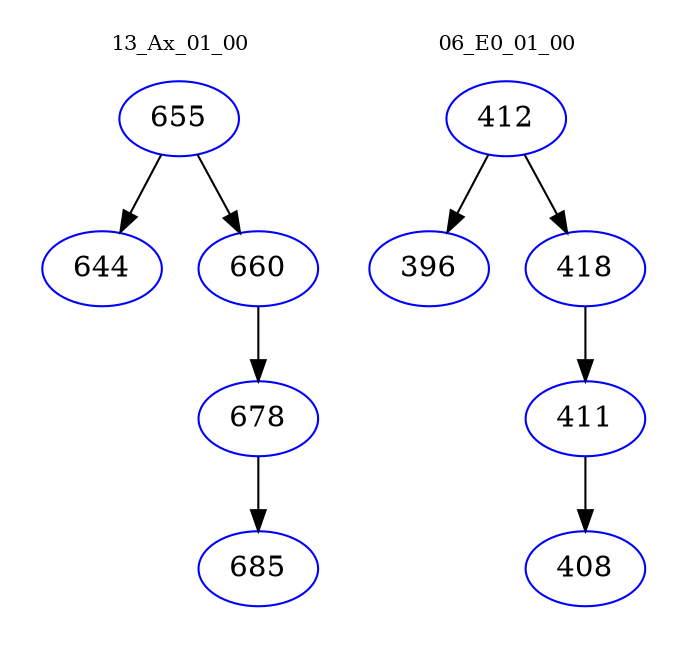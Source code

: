 digraph{
subgraph cluster_0 {
color = white
label = "13_Ax_01_00";
fontsize=10;
T0_655 [label="655", color="blue"]
T0_655 -> T0_644 [color="black"]
T0_644 [label="644", color="blue"]
T0_655 -> T0_660 [color="black"]
T0_660 [label="660", color="blue"]
T0_660 -> T0_678 [color="black"]
T0_678 [label="678", color="blue"]
T0_678 -> T0_685 [color="black"]
T0_685 [label="685", color="blue"]
}
subgraph cluster_1 {
color = white
label = "06_E0_01_00";
fontsize=10;
T1_412 [label="412", color="blue"]
T1_412 -> T1_396 [color="black"]
T1_396 [label="396", color="blue"]
T1_412 -> T1_418 [color="black"]
T1_418 [label="418", color="blue"]
T1_418 -> T1_411 [color="black"]
T1_411 [label="411", color="blue"]
T1_411 -> T1_408 [color="black"]
T1_408 [label="408", color="blue"]
}
}
